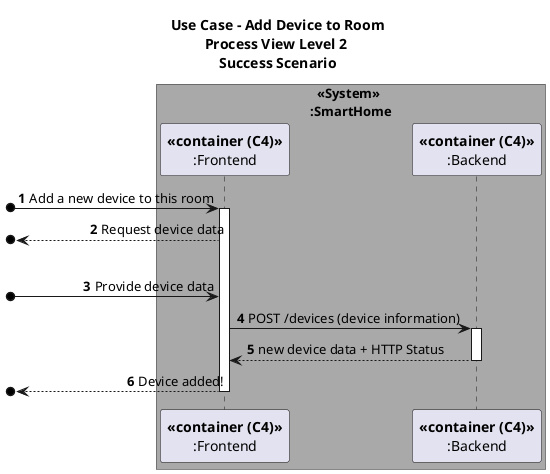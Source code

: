 @startuml

title Use Case - Add Device to Room\nProcess View Level 2 \nSuccess Scenario
autonumber

!pragma teoz true
box "  <<System>>\n:SmartHome" #DarkGrey

participant "**<<container (C4)>>**\n:Frontend" as FE
participant "**<<container (C4)>>**\n:Backend" as BE

[o-> FE : Add a new device to this room
activate FE
[o<-- FE : Request device data
|||
[o-> FE : Provide device data

FE -> BE : POST /devices (device information)
activate BE
BE --> FE : new device data + HTTP Status
deactivate BE
[o<-- FE : Device added!
deactivate FE

end box

@enduml
